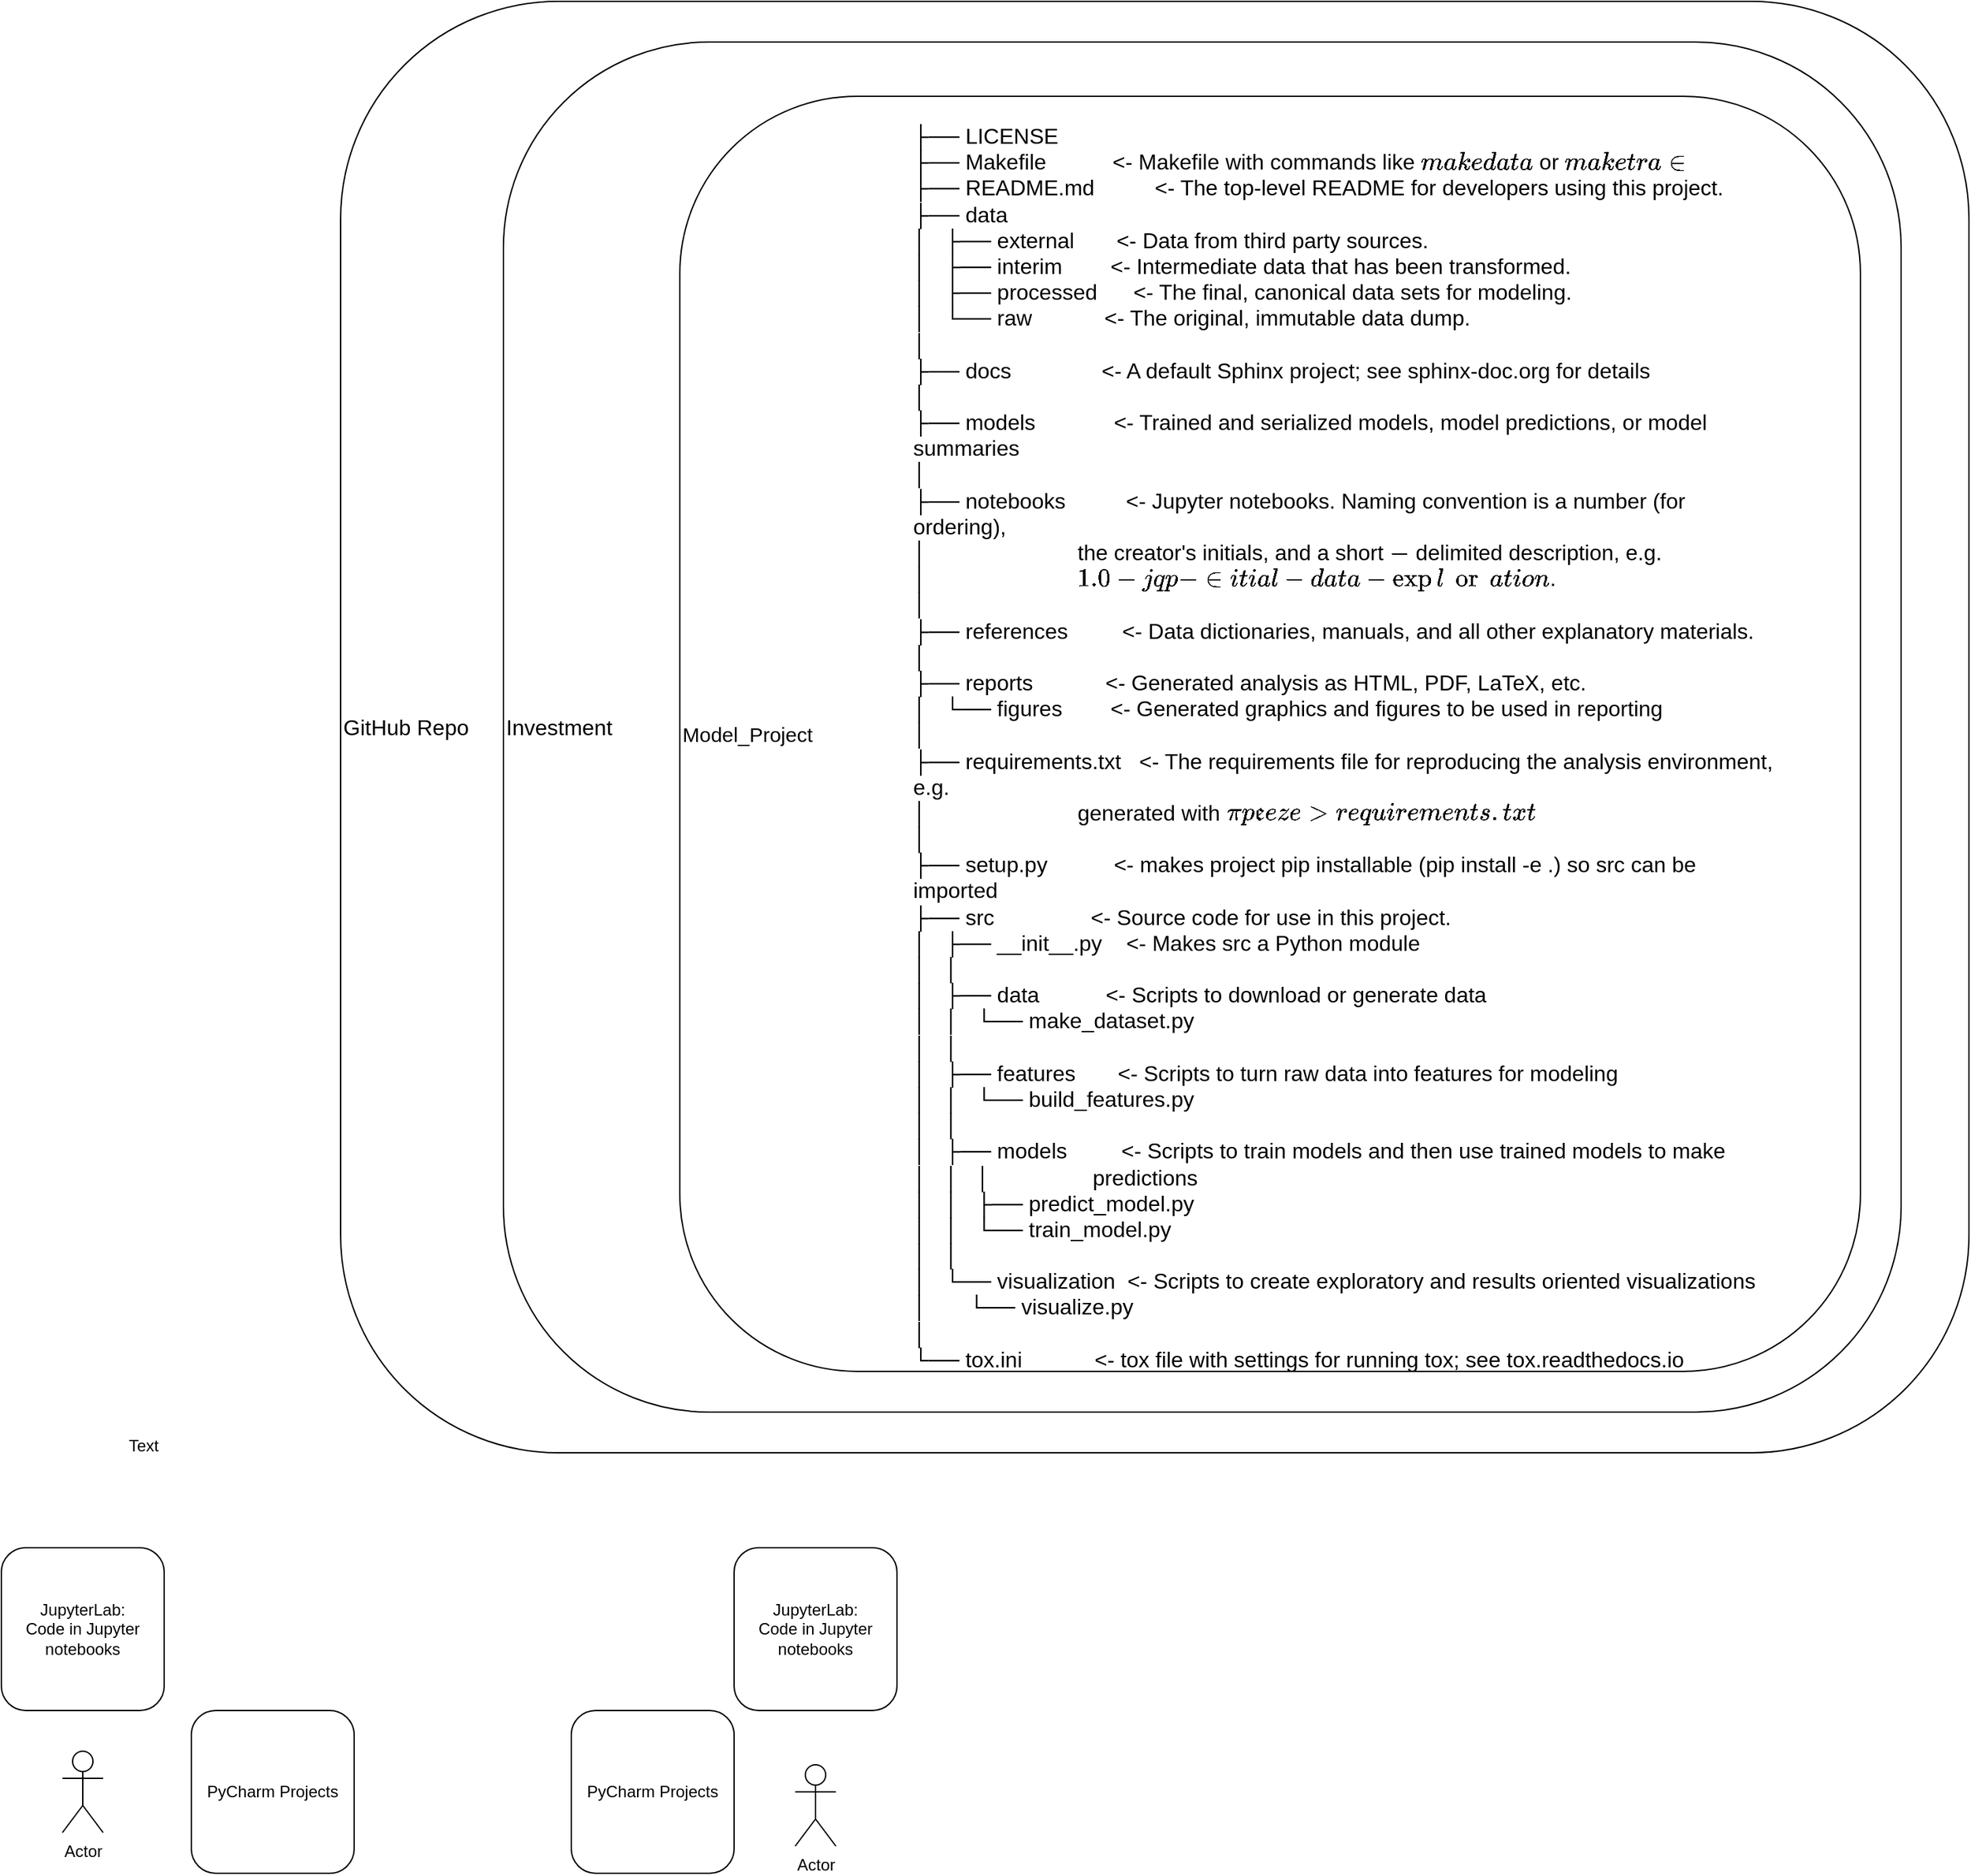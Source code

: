 <mxfile version="21.1.2" type="github">
  <diagram id="DeOqfH__FXBIrMnOBVjb" name="Страница 1">
    <mxGraphModel dx="1980" dy="2265" grid="1" gridSize="10" guides="1" tooltips="1" connect="1" arrows="1" fold="1" page="1" pageScale="1" pageWidth="827" pageHeight="1169" math="0" shadow="0">
      <root>
        <mxCell id="0" />
        <mxCell id="1" parent="0" />
        <mxCell id="RV7DL-x7Y8xYj8IAAxq2-3" value="GitHub Repo" style="rounded=1;whiteSpace=wrap;html=1;direction=south;align=left;fontSize=16;" vertex="1" parent="1">
          <mxGeometry x="270" y="-860" width="1200" height="1070" as="geometry" />
        </mxCell>
        <mxCell id="RV7DL-x7Y8xYj8IAAxq2-16" value="Investment" style="rounded=1;whiteSpace=wrap;html=1;align=left;fontSize=16;" vertex="1" parent="1">
          <mxGeometry x="390" y="-830" width="1030" height="1010" as="geometry" />
        </mxCell>
        <mxCell id="RV7DL-x7Y8xYj8IAAxq2-18" value="&lt;font style=&quot;font-size: 15px;&quot;&gt;Model_Project&lt;/font&gt;" style="rounded=1;whiteSpace=wrap;html=1;align=left;" vertex="1" parent="1">
          <mxGeometry x="520" y="-790" width="870" height="940" as="geometry" />
        </mxCell>
        <mxCell id="RV7DL-x7Y8xYj8IAAxq2-1" value="Actor" style="shape=umlActor;verticalLabelPosition=bottom;verticalAlign=top;html=1;outlineConnect=0;" vertex="1" parent="1">
          <mxGeometry x="65" y="430" width="30" height="60" as="geometry" />
        </mxCell>
        <mxCell id="RV7DL-x7Y8xYj8IAAxq2-2" value="JupyterLab:&lt;br&gt;Code in Jupyter notebooks" style="rounded=1;whiteSpace=wrap;html=1;" vertex="1" parent="1">
          <mxGeometry x="20" y="280" width="120" height="120" as="geometry" />
        </mxCell>
        <mxCell id="RV7DL-x7Y8xYj8IAAxq2-5" value="PyCharm Projects" style="rounded=1;whiteSpace=wrap;html=1;" vertex="1" parent="1">
          <mxGeometry x="160" y="400" width="120" height="120" as="geometry" />
        </mxCell>
        <mxCell id="RV7DL-x7Y8xYj8IAAxq2-10" value="Actor" style="shape=umlActor;verticalLabelPosition=bottom;verticalAlign=top;html=1;outlineConnect=0;" vertex="1" parent="1">
          <mxGeometry x="605" y="440" width="30" height="60" as="geometry" />
        </mxCell>
        <mxCell id="RV7DL-x7Y8xYj8IAAxq2-11" value="PyCharm Projects" style="rounded=1;whiteSpace=wrap;html=1;" vertex="1" parent="1">
          <mxGeometry x="440" y="400" width="120" height="120" as="geometry" />
        </mxCell>
        <mxCell id="RV7DL-x7Y8xYj8IAAxq2-12" value="JupyterLab:&lt;br&gt;Code in Jupyter notebooks" style="rounded=1;whiteSpace=wrap;html=1;" vertex="1" parent="1">
          <mxGeometry x="560" y="280" width="120" height="120" as="geometry" />
        </mxCell>
        <mxCell id="RV7DL-x7Y8xYj8IAAxq2-15" value="Text" style="text;html=1;strokeColor=none;fillColor=none;align=center;verticalAlign=middle;whiteSpace=wrap;rounded=0;" vertex="1" parent="1">
          <mxGeometry x="95" y="190" width="60" height="30" as="geometry" />
        </mxCell>
        <mxCell id="RV7DL-x7Y8xYj8IAAxq2-17" value="&lt;font style=&quot;font-size: 16px;&quot;&gt;├── LICENSE&lt;br&gt;├── Makefile&amp;nbsp; &amp;nbsp; &amp;nbsp; &amp;nbsp; &amp;nbsp; &amp;nbsp;&amp;lt;- Makefile with commands like `make data` or `make train`&lt;br&gt;├── README.md&amp;nbsp; &amp;nbsp; &amp;nbsp; &amp;nbsp; &amp;nbsp; &amp;lt;- The top-level README for developers using this project.&lt;br&gt;├── data&lt;br&gt;│&amp;nbsp; &amp;nbsp;├── external&amp;nbsp; &amp;nbsp; &amp;nbsp; &amp;nbsp;&amp;lt;- Data from third party sources.&lt;br&gt;│&amp;nbsp; &amp;nbsp;├── interim&amp;nbsp; &amp;nbsp; &amp;nbsp; &amp;nbsp; &amp;lt;- Intermediate data that has been transformed.&lt;br&gt;│&amp;nbsp; &amp;nbsp;├── processed&amp;nbsp; &amp;nbsp; &amp;nbsp; &amp;lt;- The final, canonical data sets for modeling.&lt;br&gt;│&amp;nbsp; &amp;nbsp;└── raw&amp;nbsp; &amp;nbsp; &amp;nbsp; &amp;nbsp; &amp;nbsp; &amp;nbsp; &amp;lt;- The original, immutable data dump.&lt;br&gt;│&lt;br&gt;├── docs&amp;nbsp; &amp;nbsp; &amp;nbsp; &amp;nbsp; &amp;nbsp; &amp;nbsp; &amp;nbsp; &amp;nbsp;&amp;lt;- A default Sphinx project; see sphinx-doc.org for details&lt;br&gt;│&lt;br&gt;├── models&amp;nbsp; &amp;nbsp; &amp;nbsp; &amp;nbsp; &amp;nbsp; &amp;nbsp; &amp;nbsp;&amp;lt;- Trained and serialized models, model predictions, or model summaries&lt;br&gt;│&lt;br&gt;├── notebooks&amp;nbsp; &amp;nbsp; &amp;nbsp; &amp;nbsp; &amp;nbsp; &amp;lt;- Jupyter notebooks. Naming convention is a number (for ordering),&lt;br&gt;│&amp;nbsp; &amp;nbsp; &amp;nbsp; &amp;nbsp; &amp;nbsp; &amp;nbsp; &amp;nbsp; &amp;nbsp; &amp;nbsp; &amp;nbsp; &amp;nbsp; &amp;nbsp; &amp;nbsp;the creator&#39;s initials, and a short `-` delimited description, e.g.&lt;br&gt;│&amp;nbsp; &amp;nbsp; &amp;nbsp; &amp;nbsp; &amp;nbsp; &amp;nbsp; &amp;nbsp; &amp;nbsp; &amp;nbsp; &amp;nbsp; &amp;nbsp; &amp;nbsp; &amp;nbsp;`1.0-jqp-initial-data-exploration`.&lt;br&gt;│&lt;br&gt;├── references&amp;nbsp; &amp;nbsp; &amp;nbsp; &amp;nbsp; &amp;nbsp;&amp;lt;- Data dictionaries, manuals, and all other explanatory materials.&lt;br&gt;│&lt;br&gt;├── reports&amp;nbsp; &amp;nbsp; &amp;nbsp; &amp;nbsp; &amp;nbsp; &amp;nbsp; &amp;lt;- Generated analysis as HTML, PDF, LaTeX, etc.&lt;br&gt;│&amp;nbsp; &amp;nbsp;└── figures&amp;nbsp; &amp;nbsp; &amp;nbsp; &amp;nbsp; &amp;lt;- Generated graphics and figures to be used in reporting&lt;br&gt;│&lt;br&gt;├── requirements.txt&amp;nbsp; &amp;nbsp;&amp;lt;- The requirements file for reproducing the analysis environment, e.g.&lt;br&gt;│&amp;nbsp; &amp;nbsp; &amp;nbsp; &amp;nbsp; &amp;nbsp; &amp;nbsp; &amp;nbsp; &amp;nbsp; &amp;nbsp; &amp;nbsp; &amp;nbsp; &amp;nbsp; &amp;nbsp;generated with `pip freeze &amp;gt; requirements.txt`&lt;br&gt;│&lt;br&gt;├── setup.py&amp;nbsp; &amp;nbsp; &amp;nbsp; &amp;nbsp; &amp;nbsp; &amp;nbsp;&amp;lt;- makes project pip installable (pip install -e .) so src can be imported&lt;br&gt;├── src&amp;nbsp; &amp;nbsp; &amp;nbsp; &amp;nbsp; &amp;nbsp; &amp;nbsp; &amp;nbsp; &amp;nbsp; &amp;lt;- Source code for use in this project.&lt;br&gt;│&amp;nbsp; &amp;nbsp;├── __init__.py&amp;nbsp; &amp;nbsp; &amp;lt;- Makes src a Python module&lt;br&gt;│&amp;nbsp; &amp;nbsp;│&lt;br&gt;│&amp;nbsp; &amp;nbsp;├── data&amp;nbsp; &amp;nbsp; &amp;nbsp; &amp;nbsp; &amp;nbsp; &amp;nbsp;&amp;lt;- Scripts to download or generate data&lt;br&gt;│&amp;nbsp; &amp;nbsp;│&amp;nbsp; &amp;nbsp;└── make_dataset.py&lt;br&gt;│&amp;nbsp; &amp;nbsp;│&lt;br&gt;│&amp;nbsp; &amp;nbsp;├── features&amp;nbsp; &amp;nbsp; &amp;nbsp; &amp;nbsp;&amp;lt;- Scripts to turn raw data into features for modeling&lt;br&gt;│&amp;nbsp; &amp;nbsp;│&amp;nbsp; &amp;nbsp;└── build_features.py&lt;br&gt;│&amp;nbsp; &amp;nbsp;│&lt;br&gt;│&amp;nbsp; &amp;nbsp;├── models&amp;nbsp; &amp;nbsp; &amp;nbsp; &amp;nbsp; &amp;nbsp;&amp;lt;- Scripts to train models and then use trained models to make&lt;br&gt;│&amp;nbsp; &amp;nbsp;│&amp;nbsp; &amp;nbsp;│&amp;nbsp; &amp;nbsp; &amp;nbsp; &amp;nbsp; &amp;nbsp; &amp;nbsp; &amp;nbsp; &amp;nbsp; &amp;nbsp;predictions&lt;br&gt;│&amp;nbsp; &amp;nbsp;│&amp;nbsp; &amp;nbsp;├── predict_model.py&lt;br&gt;│&amp;nbsp; &amp;nbsp;│&amp;nbsp; &amp;nbsp;└── train_model.py&lt;br&gt;│&amp;nbsp; &amp;nbsp;│&lt;br&gt;│&amp;nbsp; &amp;nbsp;└── visualization&amp;nbsp; &amp;lt;- Scripts to create exploratory and results oriented visualizations&lt;br&gt;│&amp;nbsp; &amp;nbsp; &amp;nbsp; &amp;nbsp;└── visualize.py&lt;br&gt;│&lt;br&gt;└── tox.ini&amp;nbsp; &amp;nbsp; &amp;nbsp; &amp;nbsp; &amp;nbsp; &amp;nbsp; &amp;lt;- tox file with settings for running tox; see tox.readthedocs.io&lt;/font&gt;" style="text;html=1;strokeColor=none;fillColor=none;align=left;verticalAlign=middle;whiteSpace=wrap;rounded=0;" vertex="1" parent="1">
          <mxGeometry x="690" y="-720" width="640" height="820" as="geometry" />
        </mxCell>
      </root>
    </mxGraphModel>
  </diagram>
</mxfile>
